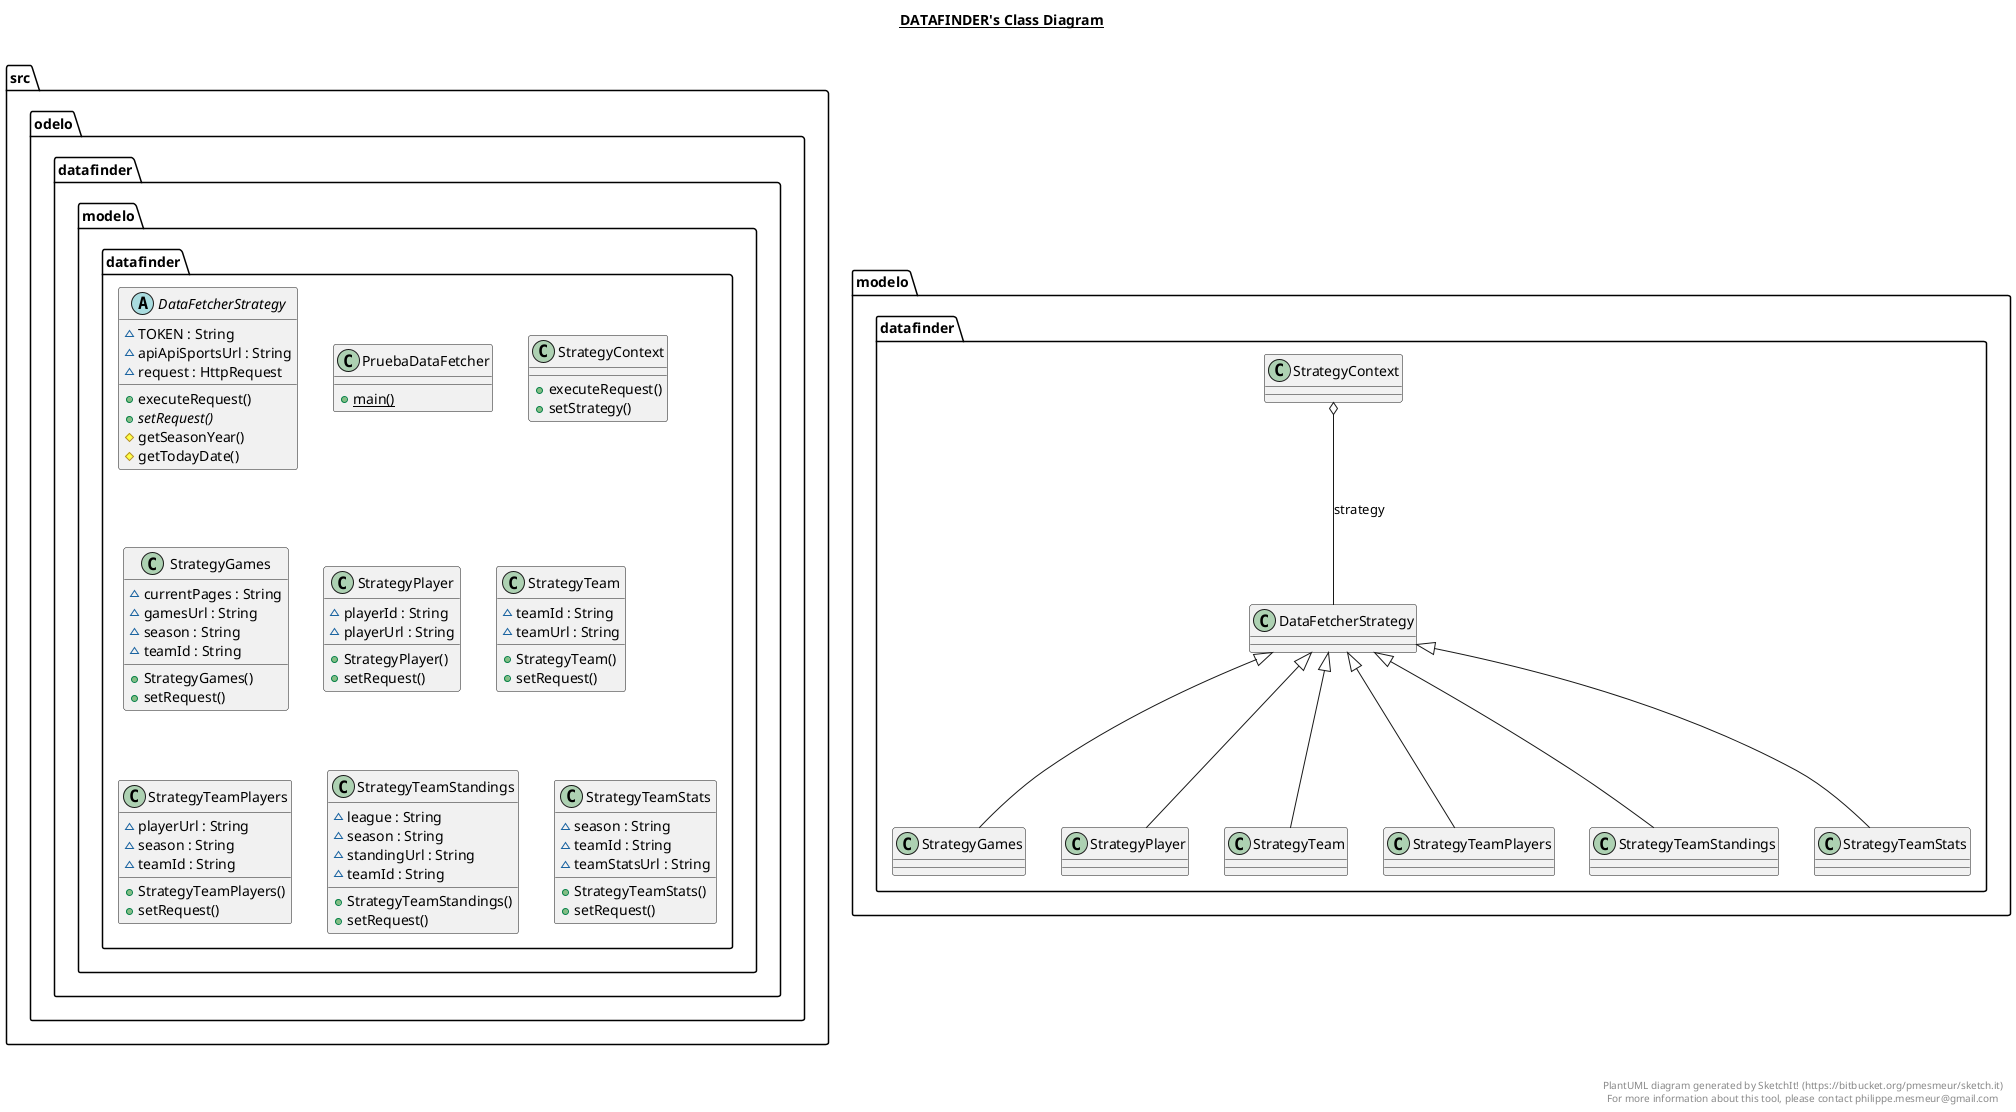 @startuml

title __DATAFINDER's Class Diagram__\n

  namespace  src{
    namespace odelo {
      namespace datafinder {
        abstract class modelo.datafinder.DataFetcherStrategy {
            ~ TOKEN : String
            ~ apiApiSportsUrl : String
            ~ request : HttpRequest
            + executeRequest()
            {abstract} + setRequest()
            # getSeasonYear()
            # getTodayDate()
        }
      }
    }
  }
  

  namespace src {
    namespace odelo {
      namespace datafinder {
        class modelo.datafinder.PruebaDataFetcher {
            {static} + main()
        }
      }
    }
  }
  

  namespace  src{
    namespace odelo {
      namespace datafinder {
        class modelo.datafinder.StrategyContext {
            + executeRequest()
            + setStrategy()
        }
      }
    }
  }
  

  namespace src {
    namespace odelo {
      namespace datafinder {
        class modelo.datafinder.StrategyGames {
            ~ currentPages : String
            ~ gamesUrl : String
            ~ season : String
            ~ teamId : String
            + StrategyGames()
            + setRequest()
        }
      }
    }
  }
  

  namespace src {
    namespace odelo {
      namespace datafinder {
        class modelo.datafinder.StrategyPlayer {
            ~ playerId : String
            ~ playerUrl : String
            + StrategyPlayer()
            + setRequest()
        }
      }
    }
  }
  

  namespace  src{
    namespace odelo {
      namespace datafinder {
        class modelo.datafinder.StrategyTeam {
            ~ teamId : String
            ~ teamUrl : String
            + StrategyTeam()
            + setRequest()
        }
      }
    }
  }
  

  namespace  src{
    namespace odelo {
      namespace datafinder {
        class modelo.datafinder.StrategyTeamPlayers {
            ~ playerUrl : String
            ~ season : String
            ~ teamId : String
            + StrategyTeamPlayers()
            + setRequest()
        }
      }
    }
  }
  

  namespace  src{
    namespace odelo {
      namespace datafinder {
        class modelo.datafinder.StrategyTeamStandings {
            ~ league : String
            ~ season : String
            ~ standingUrl : String
            ~ teamId : String
            + StrategyTeamStandings()
            + setRequest()
        }
      }
    }
  }
  

  namespace  src{
    namespace odelo {
      namespace datafinder {
        class modelo.datafinder.StrategyTeamStats {
            ~ season : String
            ~ teamId : String
            ~ teamStatsUrl : String
            + StrategyTeamStats()
            + setRequest()
        }
      }
    }
  }
  

  modelo.datafinder.StrategyContext o-- modelo.datafinder.DataFetcherStrategy : strategy
  modelo.datafinder.StrategyGames -up-|> modelo.datafinder.DataFetcherStrategy
  modelo.datafinder.StrategyPlayer -up-|> modelo.datafinder.DataFetcherStrategy
  modelo.datafinder.StrategyTeam -up-|> modelo.datafinder.DataFetcherStrategy
  modelo.datafinder.StrategyTeamPlayers -up-|> modelo.datafinder.DataFetcherStrategy
  modelo.datafinder.StrategyTeamStandings -up-|> modelo.datafinder.DataFetcherStrategy
  modelo.datafinder.StrategyTeamStats -up-|> modelo.datafinder.DataFetcherStrategy


right footer


PlantUML diagram generated by SketchIt! (https://bitbucket.org/pmesmeur/sketch.it)
For more information about this tool, please contact philippe.mesmeur@gmail.com
endfooter

@enduml
